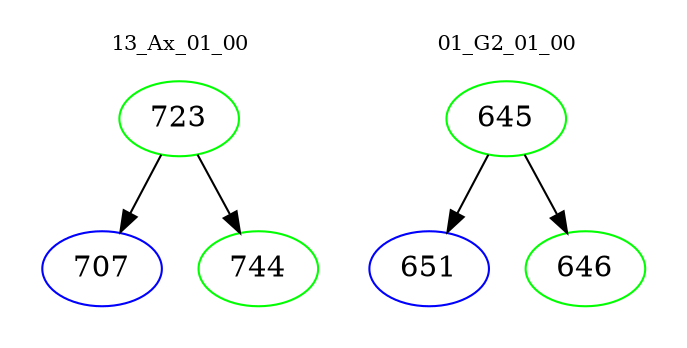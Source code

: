 digraph{
subgraph cluster_0 {
color = white
label = "13_Ax_01_00";
fontsize=10;
T0_723 [label="723", color="green"]
T0_723 -> T0_707 [color="black"]
T0_707 [label="707", color="blue"]
T0_723 -> T0_744 [color="black"]
T0_744 [label="744", color="green"]
}
subgraph cluster_1 {
color = white
label = "01_G2_01_00";
fontsize=10;
T1_645 [label="645", color="green"]
T1_645 -> T1_651 [color="black"]
T1_651 [label="651", color="blue"]
T1_645 -> T1_646 [color="black"]
T1_646 [label="646", color="green"]
}
}
